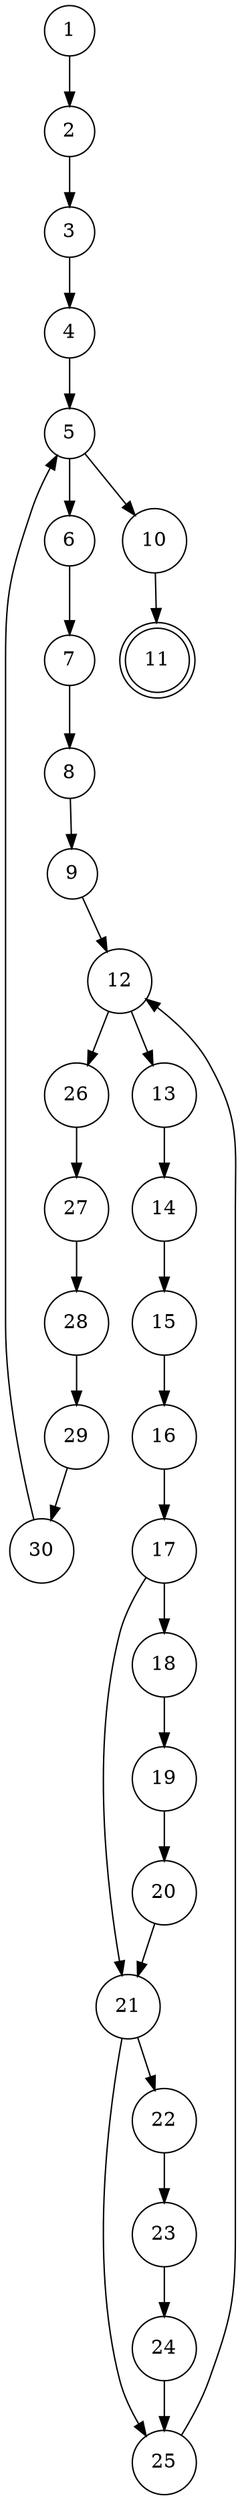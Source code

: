 digraph gfc { 
node [shape = circle] 1;
/* definition of i at 1 */ 
/* definition of fome at 1 */ 
node [shape = doublecircle] 11;
node [shape = circle] 2;
/* definition of esq at 2 */ 
/* cusage of i at 2 */ 
node [shape = circle] 3;
/* definition of dir at 3 */ 
/* cusage of i at 3 */ 
node [shape = circle] 4;
node [shape = circle] 30;
node [shape = circle] 6;
/* cusage of i at 6 */ 
node [shape = circle] 7;
/* definition of peguei_esq at 7 */ 
node [shape = circle] 8;
/* definition of peguei_dir at 8 */ 
node [shape = circle] 9;
node [shape = circle] 25;
node [shape = circle] 13;
/* m_send of &esq,1,MPI_INT,TASK_GARFOS,TAG_PEGA,MPI_COMM_WORLD at 13 */ 
/* susage of esq at 13 */
node [shape = circle] 14;
/* m_recv of &peguei_esq,1,MPI_INT,TASK_GARFOS,TAG_PEGA,MPI_COMM_WORLD,&status at 14 */ 
/* definition of peguei_esq at 14 */
/* derefdefinition of status at 14 */ 
node [shape = circle] 15;
/* m_send of &dir,1,MPI_INT,TASK_GARFOS,TAG_PEGA,MPI_COMM_WORLD at 15 */ 
/* susage of dir at 15 */
node [shape = circle] 16;
/* m_recv of &peguei_dir,1,MPI_INT,TASK_GARFOS,TAG_PEGA,MPI_COMM_WORLD,&status at 16 */ 
/* definition of peguei_dir at 16 */
/* derefdefinition of status at 16 */ 
node [shape = circle] 17;
/* pusage of peguei_esq at 17 */ 
/* pusage of peguei_dir at 17 */ 
node [shape = circle] 20;
node [shape = circle] 18;
/* m_send of &esq,1,MPI_INT,TASK_GARFOS,TAG_LIBERA,MPI_COMM_WORLD at 18 */ 
/* susage of esq at 18 */
node [shape = circle] 19;
/* definition of peguei_esq at 19 */ 
node [shape = circle] 21;
/* pusage of peguei_esq at 21 */ 
/* pusage of peguei_dir at 21 */ 
node [shape = circle] 24;
node [shape = circle] 22;
/* m_send of &dir,1,MPI_INT,TASK_GARFOS,TAG_LIBERA,MPI_COMM_WORLD at 22 */ 
/* susage of dir at 22 */
node [shape = circle] 23;
/* definition of peguei_dir at 23 */ 
node [shape = circle] 26;
/* definition of fome at 26 */ 
/* cusage of fome at 26 */ 
/* cusage of i at 26 */ 
node [shape = circle] 27;
/* m_send of &esq,1,MPI_INT,TASK_GARFOS,TAG_LIBERA,MPI_COMM_WORLD at 27 */ 
/* susage of esq at 27 */
node [shape = circle] 28;
/* m_send of &dir,1,MPI_INT,TASK_GARFOS,TAG_LIBERA,MPI_COMM_WORLD at 28 */ 
/* susage of dir at 28 */
node [shape = circle] 29;
/* cusage of i at 29 */ 
/* cusage of fome at 29 */ 
node [shape = circle] 10;
/* m_send of &i,1,MPI_INT,TASK_GARFOS,TAG_FIM,MPI_COMM_WORLD at 10 */ 
/* susage of i at 10 */
node [shape = circle] 5;
/* pusage of fome at 5 */ 
node [shape = circle] 12;
/* pusage of peguei_esq at 12 */ 
/* pusage of peguei_dir at 12 */ 
1 -> 2;
2 -> 3;
3 -> 4;
4 -> 5;
5 -> 6;
30 -> 5;
5 -> 10;
6 -> 7;
7 -> 8;
8 -> 9;
9 -> 12;
12 -> 13;
25 -> 12;
12 -> 26;
13 -> 14;
14 -> 15;
15 -> 16;
16 -> 17;
17 -> 21;
17 -> 18;
20 -> 21;
18 -> 19;
19 -> 20;
21 -> 25;
21 -> 22;
24 -> 25;
22 -> 23;
23 -> 24;
26 -> 27;
27 -> 28;
28 -> 29;
29 -> 30;
10 -> 11;
 } 
